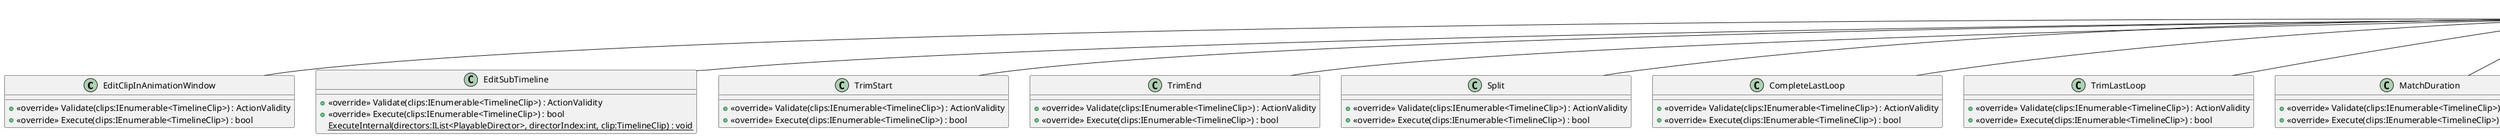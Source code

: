 @startuml
class EditClipInAnimationWindow {
    + <<override>> Validate(clips:IEnumerable<TimelineClip>) : ActionValidity
    + <<override>> Execute(clips:IEnumerable<TimelineClip>) : bool
}
class EditSubTimeline {
    + <<override>> Validate(clips:IEnumerable<TimelineClip>) : ActionValidity
    + <<override>> Execute(clips:IEnumerable<TimelineClip>) : bool
    {static} ExecuteInternal(directors:IList<PlayableDirector>, directorIndex:int, clip:TimelineClip) : void
}
class TrimStart {
    + <<override>> Validate(clips:IEnumerable<TimelineClip>) : ActionValidity
    + <<override>> Execute(clips:IEnumerable<TimelineClip>) : bool
}
class TrimEnd {
    + <<override>> Validate(clips:IEnumerable<TimelineClip>) : ActionValidity
    + <<override>> Execute(clips:IEnumerable<TimelineClip>) : bool
}
class Split {
    + <<override>> Validate(clips:IEnumerable<TimelineClip>) : ActionValidity
    + <<override>> Execute(clips:IEnumerable<TimelineClip>) : bool
}
class CompleteLastLoop {
    + <<override>> Validate(clips:IEnumerable<TimelineClip>) : ActionValidity
    + <<override>> Execute(clips:IEnumerable<TimelineClip>) : bool
}
class TrimLastLoop {
    + <<override>> Validate(clips:IEnumerable<TimelineClip>) : ActionValidity
    + <<override>> Execute(clips:IEnumerable<TimelineClip>) : bool
}
class MatchDuration {
    + <<override>> Validate(clips:IEnumerable<TimelineClip>) : ActionValidity
    + <<override>> Execute(clips:IEnumerable<TimelineClip>) : bool
}
class DoubleSpeed {
    + <<override>> Validate(clips:IEnumerable<TimelineClip>) : ActionValidity
    + <<override>> Execute(clips:IEnumerable<TimelineClip>) : bool
}
class HalfSpeed {
    + <<override>> Validate(clips:IEnumerable<TimelineClip>) : ActionValidity
    + <<override>> Execute(clips:IEnumerable<TimelineClip>) : bool
}
class ResetDuration {
    + <<override>> Validate(clips:IEnumerable<TimelineClip>) : ActionValidity
    + <<override>> Execute(clips:IEnumerable<TimelineClip>) : bool
}
class ResetSpeed {
    + <<override>> Validate(clips:IEnumerable<TimelineClip>) : ActionValidity
    + <<override>> Execute(clips:IEnumerable<TimelineClip>) : bool
}
class ResetAll {
    + <<override>> Validate(clips:IEnumerable<TimelineClip>) : ActionValidity
    + <<override>> Execute(clips:IEnumerable<TimelineClip>) : bool
}
class Tile {
    + <<override>> Validate(clips:IEnumerable<TimelineClip>) : ActionValidity
    + <<override>> Execute(clips:IEnumerable<TimelineClip>) : bool
}
class FindSourceAsset {
    + <<override>> Validate(clips:IEnumerable<TimelineClip>) : ActionValidity
    + <<override>> Execute(clips:IEnumerable<TimelineClip>) : bool
}
class CopyClipsToClipboard {
    + <<override>> Validate(clips:IEnumerable<TimelineClip>) : ActionValidity
    + <<override>> Execute(clips:IEnumerable<TimelineClip>) : bool
}
ClipAction <|-- EditClipInAnimationWindow
ClipAction <|-- EditSubTimeline
ClipAction <|-- TrimStart
ClipAction <|-- TrimEnd
ClipAction <|-- Split
ClipAction <|-- CompleteLastLoop
ClipAction <|-- TrimLastLoop
ClipAction <|-- MatchDuration
ClipAction <|-- DoubleSpeed
ClipAction <|-- HalfSpeed
ClipAction <|-- ResetDuration
ClipAction <|-- ResetSpeed
ClipAction <|-- ResetAll
ClipAction <|-- Tile
ClipAction <|-- FindSourceAsset
ClipAction <|-- CopyClipsToClipboard
@enduml
